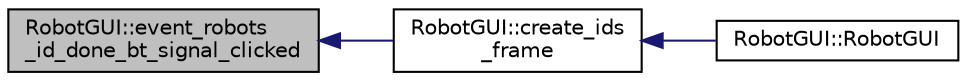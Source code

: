 digraph "RobotGUI::event_robots_id_done_bt_signal_clicked"
{
 // INTERACTIVE_SVG=YES
  edge [fontname="Helvetica",fontsize="10",labelfontname="Helvetica",labelfontsize="10"];
  node [fontname="Helvetica",fontsize="10",shape=record];
  rankdir="LR";
  Node70 [label="RobotGUI::event_robots\l_id_done_bt_signal_clicked",height=0.2,width=0.4,color="black", fillcolor="grey75", style="filled", fontcolor="black"];
  Node70 -> Node71 [dir="back",color="midnightblue",fontsize="10",style="solid",fontname="Helvetica"];
  Node71 [label="RobotGUI::create_ids\l_frame",height=0.2,width=0.4,color="black", fillcolor="white", style="filled",URL="$class_robot_g_u_i.html#a0aa53fbc31e2740779cb078f440a4891"];
  Node71 -> Node72 [dir="back",color="midnightblue",fontsize="10",style="solid",fontname="Helvetica"];
  Node72 [label="RobotGUI::RobotGUI",height=0.2,width=0.4,color="black", fillcolor="white", style="filled",URL="$class_robot_g_u_i.html#a6e5874c7d6304555c48b08bd9c381253"];
}
